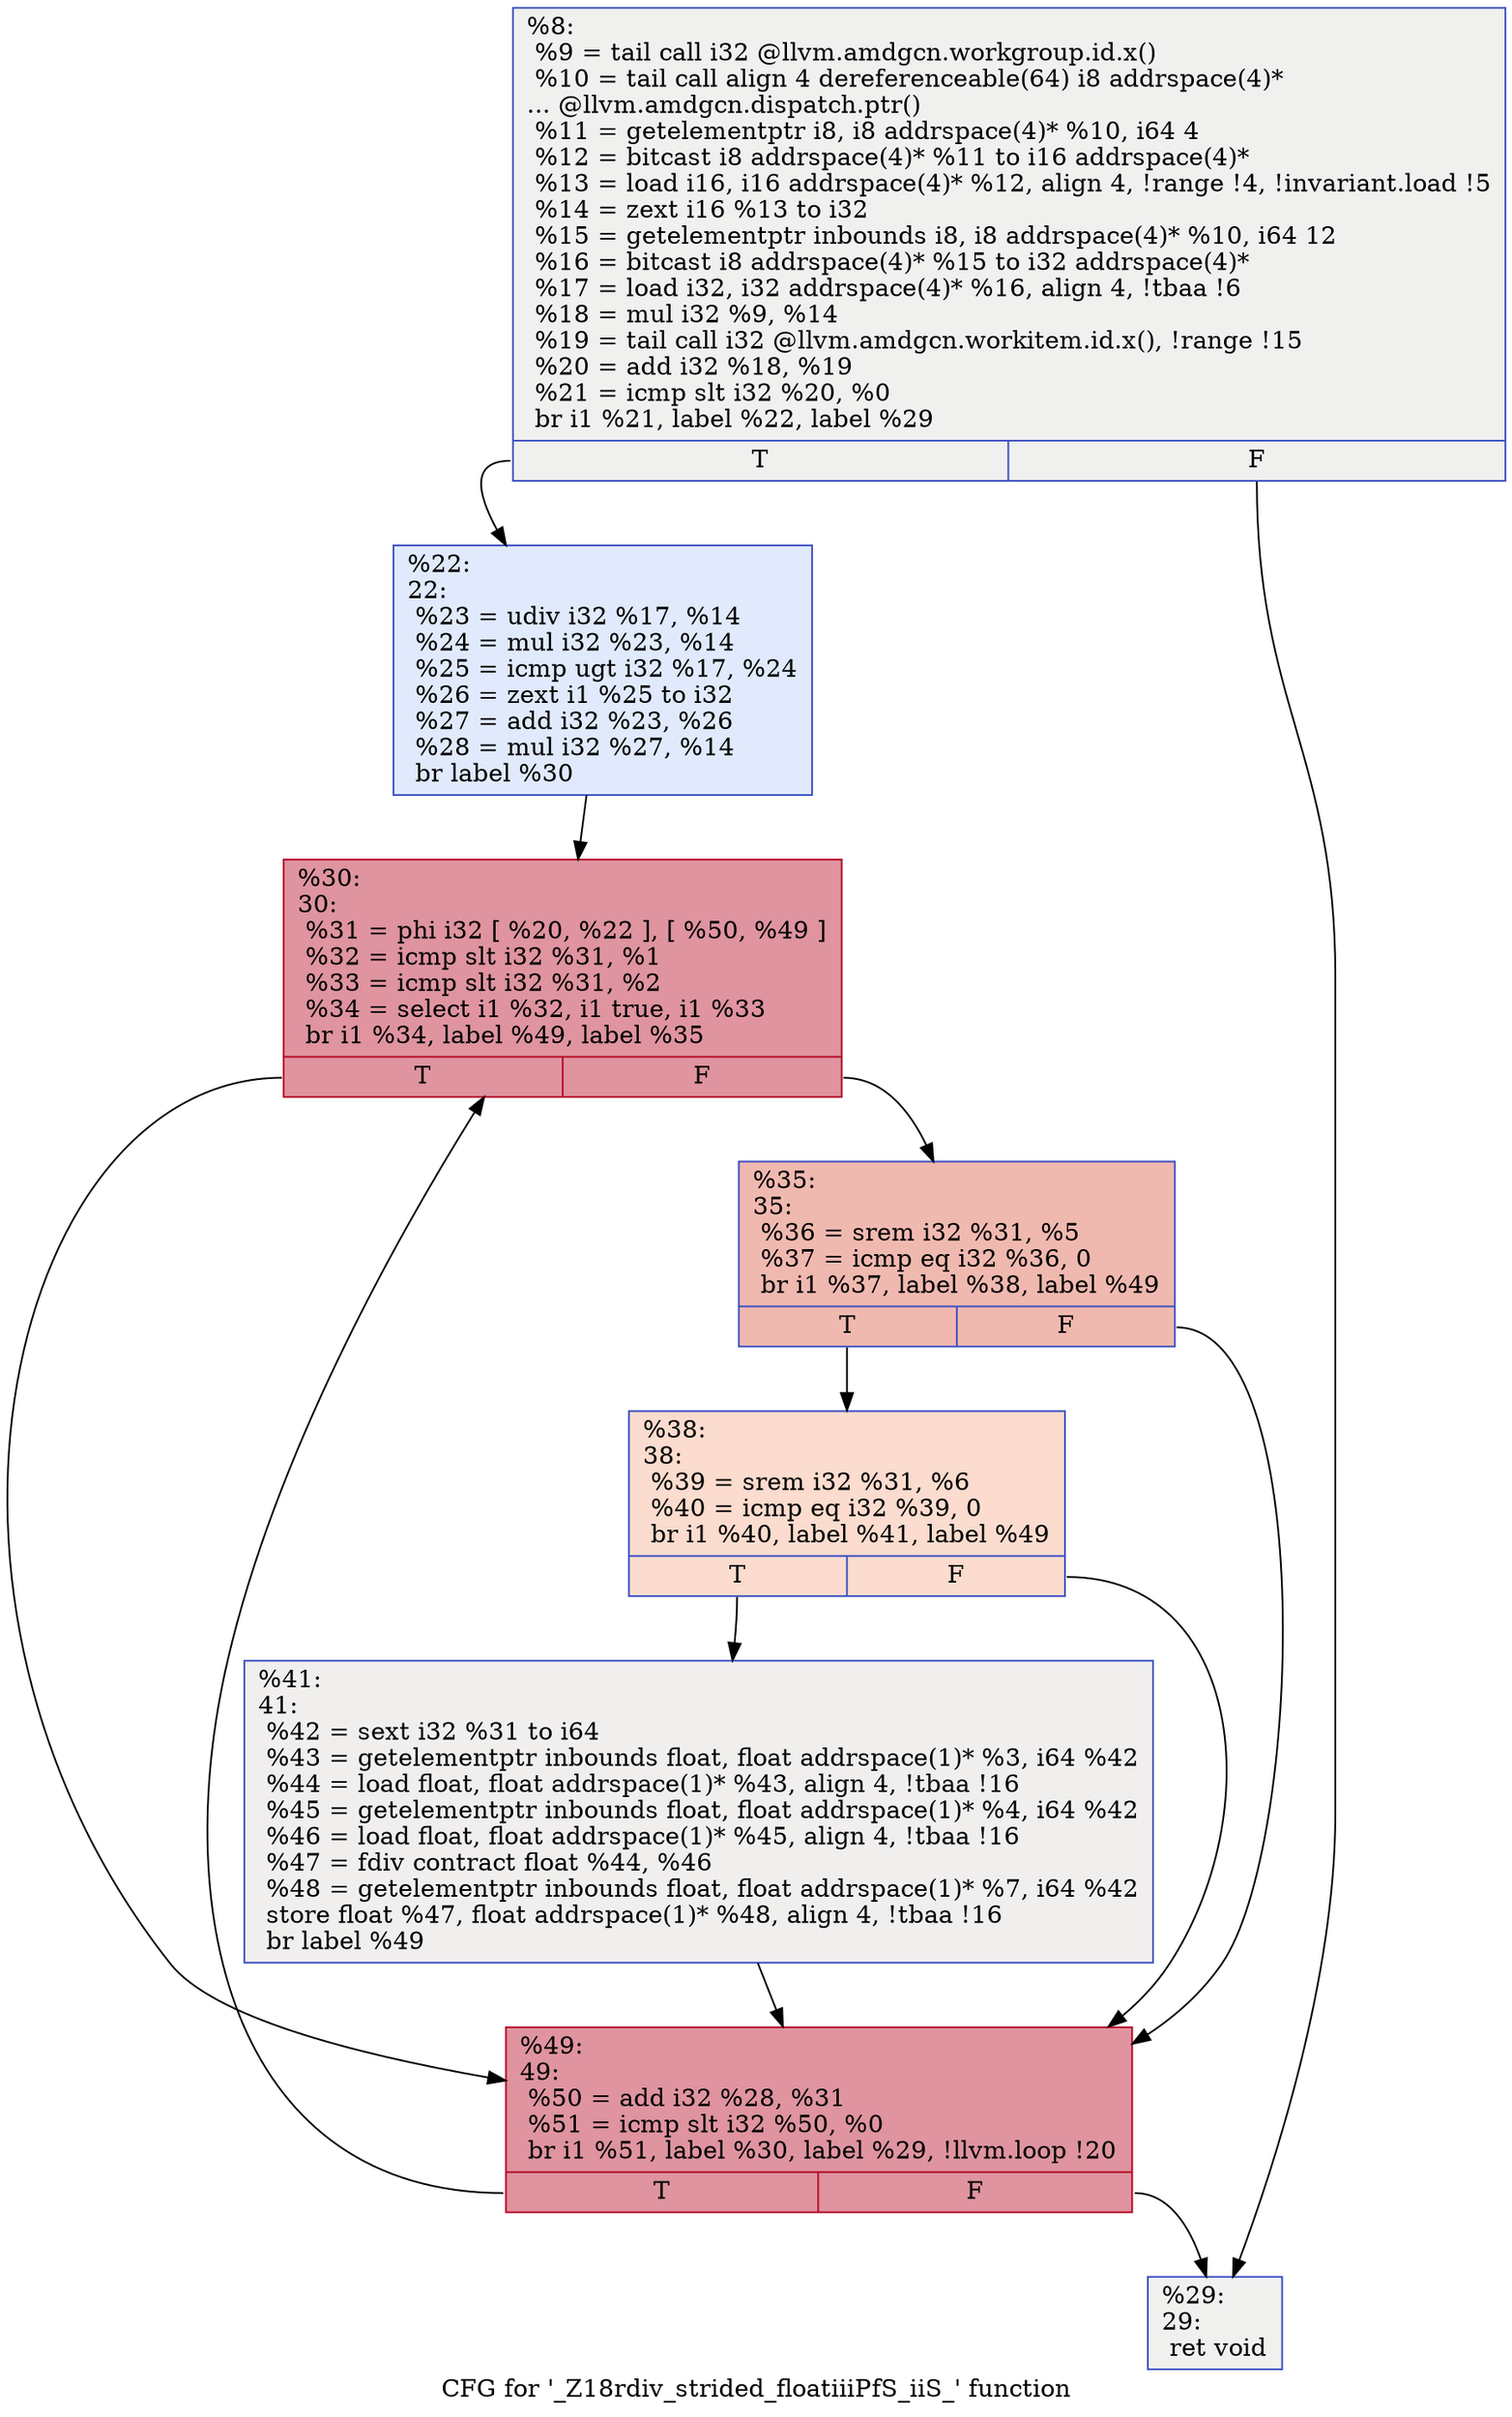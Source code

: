 digraph "CFG for '_Z18rdiv_strided_floatiiiPfS_iiS_' function" {
	label="CFG for '_Z18rdiv_strided_floatiiiPfS_iiS_' function";

	Node0x44fd870 [shape=record,color="#3d50c3ff", style=filled, fillcolor="#dedcdb70",label="{%8:\l  %9 = tail call i32 @llvm.amdgcn.workgroup.id.x()\l  %10 = tail call align 4 dereferenceable(64) i8 addrspace(4)*\l... @llvm.amdgcn.dispatch.ptr()\l  %11 = getelementptr i8, i8 addrspace(4)* %10, i64 4\l  %12 = bitcast i8 addrspace(4)* %11 to i16 addrspace(4)*\l  %13 = load i16, i16 addrspace(4)* %12, align 4, !range !4, !invariant.load !5\l  %14 = zext i16 %13 to i32\l  %15 = getelementptr inbounds i8, i8 addrspace(4)* %10, i64 12\l  %16 = bitcast i8 addrspace(4)* %15 to i32 addrspace(4)*\l  %17 = load i32, i32 addrspace(4)* %16, align 4, !tbaa !6\l  %18 = mul i32 %9, %14\l  %19 = tail call i32 @llvm.amdgcn.workitem.id.x(), !range !15\l  %20 = add i32 %18, %19\l  %21 = icmp slt i32 %20, %0\l  br i1 %21, label %22, label %29\l|{<s0>T|<s1>F}}"];
	Node0x44fd870:s0 -> Node0x44ffaf0;
	Node0x44fd870:s1 -> Node0x44ffb80;
	Node0x44ffaf0 [shape=record,color="#3d50c3ff", style=filled, fillcolor="#b9d0f970",label="{%22:\l22:                                               \l  %23 = udiv i32 %17, %14\l  %24 = mul i32 %23, %14\l  %25 = icmp ugt i32 %17, %24\l  %26 = zext i1 %25 to i32\l  %27 = add i32 %23, %26\l  %28 = mul i32 %27, %14\l  br label %30\l}"];
	Node0x44ffaf0 -> Node0x4500000;
	Node0x44ffb80 [shape=record,color="#3d50c3ff", style=filled, fillcolor="#dedcdb70",label="{%29:\l29:                                               \l  ret void\l}"];
	Node0x4500000 [shape=record,color="#b70d28ff", style=filled, fillcolor="#b70d2870",label="{%30:\l30:                                               \l  %31 = phi i32 [ %20, %22 ], [ %50, %49 ]\l  %32 = icmp slt i32 %31, %1\l  %33 = icmp slt i32 %31, %2\l  %34 = select i1 %32, i1 true, i1 %33\l  br i1 %34, label %49, label %35\l|{<s0>T|<s1>F}}"];
	Node0x4500000:s0 -> Node0x4500110;
	Node0x4500000:s1 -> Node0x44ff430;
	Node0x44ff430 [shape=record,color="#3d50c3ff", style=filled, fillcolor="#de614d70",label="{%35:\l35:                                               \l  %36 = srem i32 %31, %5\l  %37 = icmp eq i32 %36, 0\l  br i1 %37, label %38, label %49\l|{<s0>T|<s1>F}}"];
	Node0x44ff430:s0 -> Node0x45007a0;
	Node0x44ff430:s1 -> Node0x4500110;
	Node0x45007a0 [shape=record,color="#3d50c3ff", style=filled, fillcolor="#f7af9170",label="{%38:\l38:                                               \l  %39 = srem i32 %31, %6\l  %40 = icmp eq i32 %39, 0\l  br i1 %40, label %41, label %49\l|{<s0>T|<s1>F}}"];
	Node0x45007a0:s0 -> Node0x45009c0;
	Node0x45007a0:s1 -> Node0x4500110;
	Node0x45009c0 [shape=record,color="#3d50c3ff", style=filled, fillcolor="#e0dbd870",label="{%41:\l41:                                               \l  %42 = sext i32 %31 to i64\l  %43 = getelementptr inbounds float, float addrspace(1)* %3, i64 %42\l  %44 = load float, float addrspace(1)* %43, align 4, !tbaa !16\l  %45 = getelementptr inbounds float, float addrspace(1)* %4, i64 %42\l  %46 = load float, float addrspace(1)* %45, align 4, !tbaa !16\l  %47 = fdiv contract float %44, %46\l  %48 = getelementptr inbounds float, float addrspace(1)* %7, i64 %42\l  store float %47, float addrspace(1)* %48, align 4, !tbaa !16\l  br label %49\l}"];
	Node0x45009c0 -> Node0x4500110;
	Node0x4500110 [shape=record,color="#b70d28ff", style=filled, fillcolor="#b70d2870",label="{%49:\l49:                                               \l  %50 = add i32 %28, %31\l  %51 = icmp slt i32 %50, %0\l  br i1 %51, label %30, label %29, !llvm.loop !20\l|{<s0>T|<s1>F}}"];
	Node0x4500110:s0 -> Node0x4500000;
	Node0x4500110:s1 -> Node0x44ffb80;
}
